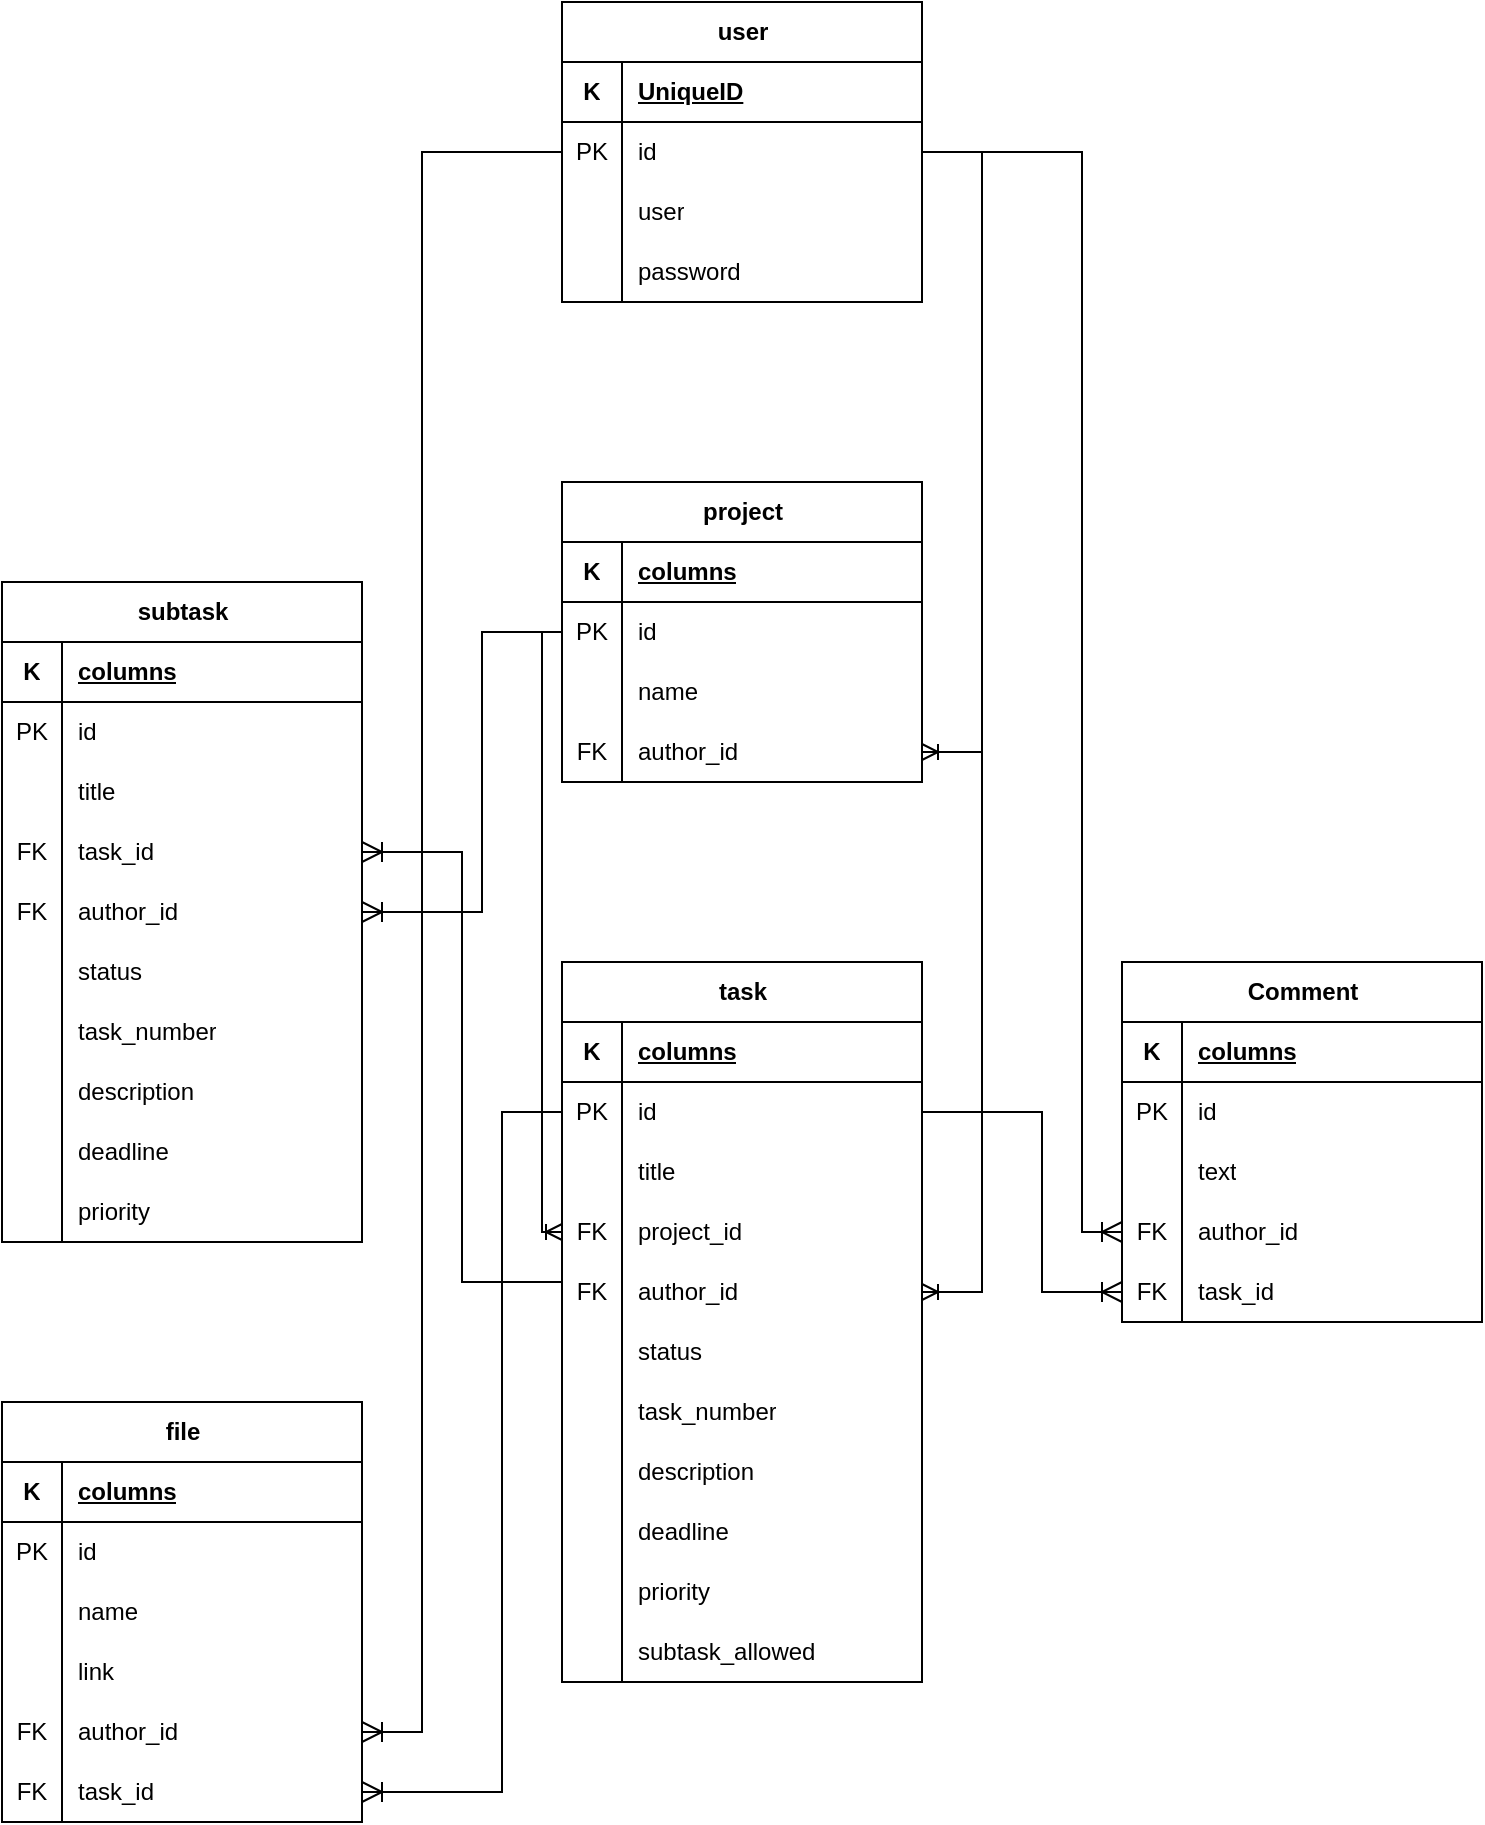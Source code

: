 <mxfile version="20.5.3" type="embed"><diagram name="Page-1" id="dnpWlwhl6vBVCWL5NET6"><mxGraphModel dx="1035" dy="929" grid="1" gridSize="10" guides="1" tooltips="1" connect="1" arrows="1" fold="1" page="1" pageScale="1" pageWidth="850" pageHeight="1100" math="0" shadow="0"><root><mxCell id="0"/><mxCell id="1" parent="0"/><mxCell id="zpKsLkrDR8Z8DwzS14uz-174" value="" style="fontSize=12;html=1;endArrow=ERoneToMany;rounded=0;entryX=0;entryY=0.5;entryDx=0;entryDy=0;edgeStyle=orthogonalEdgeStyle;" parent="1" source="zpKsLkrDR8Z8DwzS14uz-144" target="zpKsLkrDR8Z8DwzS14uz-99" edge="1"><mxGeometry width="100" height="100" relative="1" as="geometry"><mxPoint x="280" y="360" as="sourcePoint"/><mxPoint x="470" y="450" as="targetPoint"/></mxGeometry></mxCell><mxCell id="zpKsLkrDR8Z8DwzS14uz-63" value="user" style="shape=table;startSize=30;container=1;collapsible=1;childLayout=tableLayout;fixedRows=1;rowLines=0;fontStyle=1;align=center;resizeLast=1;html=1;" parent="1" vertex="1"><mxGeometry x="320" y="40" width="180" height="150" as="geometry"/></mxCell><mxCell id="zpKsLkrDR8Z8DwzS14uz-64" value="" style="shape=tableRow;horizontal=0;startSize=0;swimlaneHead=0;swimlaneBody=0;fillColor=none;collapsible=0;dropTarget=0;points=[[0,0.5],[1,0.5]];portConstraint=eastwest;top=0;left=0;right=0;bottom=1;" parent="zpKsLkrDR8Z8DwzS14uz-63" vertex="1"><mxGeometry y="30" width="180" height="30" as="geometry"/></mxCell><mxCell id="zpKsLkrDR8Z8DwzS14uz-65" value="K" style="shape=partialRectangle;connectable=0;fillColor=none;top=0;left=0;bottom=0;right=0;fontStyle=1;overflow=hidden;whiteSpace=wrap;html=1;" parent="zpKsLkrDR8Z8DwzS14uz-64" vertex="1"><mxGeometry width="30" height="30" as="geometry"><mxRectangle width="30" height="30" as="alternateBounds"/></mxGeometry></mxCell><mxCell id="zpKsLkrDR8Z8DwzS14uz-66" value="UniqueID" style="shape=partialRectangle;connectable=0;fillColor=none;top=0;left=0;bottom=0;right=0;align=left;spacingLeft=6;fontStyle=5;overflow=hidden;whiteSpace=wrap;html=1;" parent="zpKsLkrDR8Z8DwzS14uz-64" vertex="1"><mxGeometry x="30" width="150" height="30" as="geometry"><mxRectangle width="150" height="30" as="alternateBounds"/></mxGeometry></mxCell><mxCell id="zpKsLkrDR8Z8DwzS14uz-67" value="" style="shape=tableRow;horizontal=0;startSize=0;swimlaneHead=0;swimlaneBody=0;fillColor=none;collapsible=0;dropTarget=0;points=[[0,0.5],[1,0.5]];portConstraint=eastwest;top=0;left=0;right=0;bottom=0;" parent="zpKsLkrDR8Z8DwzS14uz-63" vertex="1"><mxGeometry y="60" width="180" height="30" as="geometry"/></mxCell><mxCell id="zpKsLkrDR8Z8DwzS14uz-68" value="PK" style="shape=partialRectangle;connectable=0;fillColor=none;top=0;left=0;bottom=0;right=0;editable=1;overflow=hidden;whiteSpace=wrap;html=1;" parent="zpKsLkrDR8Z8DwzS14uz-67" vertex="1"><mxGeometry width="30" height="30" as="geometry"><mxRectangle width="30" height="30" as="alternateBounds"/></mxGeometry></mxCell><mxCell id="zpKsLkrDR8Z8DwzS14uz-69" value="id" style="shape=partialRectangle;connectable=0;fillColor=none;top=0;left=0;bottom=0;right=0;align=left;spacingLeft=6;overflow=hidden;whiteSpace=wrap;html=1;" parent="zpKsLkrDR8Z8DwzS14uz-67" vertex="1"><mxGeometry x="30" width="150" height="30" as="geometry"><mxRectangle width="150" height="30" as="alternateBounds"/></mxGeometry></mxCell><mxCell id="zpKsLkrDR8Z8DwzS14uz-70" value="" style="shape=tableRow;horizontal=0;startSize=0;swimlaneHead=0;swimlaneBody=0;fillColor=none;collapsible=0;dropTarget=0;points=[[0,0.5],[1,0.5]];portConstraint=eastwest;top=0;left=0;right=0;bottom=0;" parent="zpKsLkrDR8Z8DwzS14uz-63" vertex="1"><mxGeometry y="90" width="180" height="30" as="geometry"/></mxCell><mxCell id="zpKsLkrDR8Z8DwzS14uz-71" value="" style="shape=partialRectangle;connectable=0;fillColor=none;top=0;left=0;bottom=0;right=0;editable=1;overflow=hidden;whiteSpace=wrap;html=1;" parent="zpKsLkrDR8Z8DwzS14uz-70" vertex="1"><mxGeometry width="30" height="30" as="geometry"><mxRectangle width="30" height="30" as="alternateBounds"/></mxGeometry></mxCell><mxCell id="zpKsLkrDR8Z8DwzS14uz-72" value="user" style="shape=partialRectangle;connectable=0;fillColor=none;top=0;left=0;bottom=0;right=0;align=left;spacingLeft=6;overflow=hidden;whiteSpace=wrap;html=1;" parent="zpKsLkrDR8Z8DwzS14uz-70" vertex="1"><mxGeometry x="30" width="150" height="30" as="geometry"><mxRectangle width="150" height="30" as="alternateBounds"/></mxGeometry></mxCell><mxCell id="zpKsLkrDR8Z8DwzS14uz-73" value="" style="shape=tableRow;horizontal=0;startSize=0;swimlaneHead=0;swimlaneBody=0;fillColor=none;collapsible=0;dropTarget=0;points=[[0,0.5],[1,0.5]];portConstraint=eastwest;top=0;left=0;right=0;bottom=0;" parent="zpKsLkrDR8Z8DwzS14uz-63" vertex="1"><mxGeometry y="120" width="180" height="30" as="geometry"/></mxCell><mxCell id="zpKsLkrDR8Z8DwzS14uz-74" value="" style="shape=partialRectangle;connectable=0;fillColor=none;top=0;left=0;bottom=0;right=0;editable=1;overflow=hidden;whiteSpace=wrap;html=1;" parent="zpKsLkrDR8Z8DwzS14uz-73" vertex="1"><mxGeometry width="30" height="30" as="geometry"><mxRectangle width="30" height="30" as="alternateBounds"/></mxGeometry></mxCell><mxCell id="zpKsLkrDR8Z8DwzS14uz-75" value="password" style="shape=partialRectangle;connectable=0;fillColor=none;top=0;left=0;bottom=0;right=0;align=left;spacingLeft=6;overflow=hidden;whiteSpace=wrap;html=1;" parent="zpKsLkrDR8Z8DwzS14uz-73" vertex="1"><mxGeometry x="30" width="150" height="30" as="geometry"><mxRectangle width="150" height="30" as="alternateBounds"/></mxGeometry></mxCell><mxCell id="zpKsLkrDR8Z8DwzS14uz-76" value="Comment" style="shape=table;startSize=30;container=1;collapsible=1;childLayout=tableLayout;fixedRows=1;rowLines=0;fontStyle=1;align=center;resizeLast=1;html=1;" parent="1" vertex="1"><mxGeometry x="600" y="520" width="180" height="180" as="geometry"/></mxCell><mxCell id="zpKsLkrDR8Z8DwzS14uz-77" value="" style="shape=tableRow;horizontal=0;startSize=0;swimlaneHead=0;swimlaneBody=0;fillColor=none;collapsible=0;dropTarget=0;points=[[0,0.5],[1,0.5]];portConstraint=eastwest;top=0;left=0;right=0;bottom=1;" parent="zpKsLkrDR8Z8DwzS14uz-76" vertex="1"><mxGeometry y="30" width="180" height="30" as="geometry"/></mxCell><mxCell id="zpKsLkrDR8Z8DwzS14uz-78" value="K" style="shape=partialRectangle;connectable=0;fillColor=none;top=0;left=0;bottom=0;right=0;fontStyle=1;overflow=hidden;whiteSpace=wrap;html=1;" parent="zpKsLkrDR8Z8DwzS14uz-77" vertex="1"><mxGeometry width="30" height="30" as="geometry"><mxRectangle width="30" height="30" as="alternateBounds"/></mxGeometry></mxCell><mxCell id="zpKsLkrDR8Z8DwzS14uz-79" value="columns" style="shape=partialRectangle;connectable=0;fillColor=none;top=0;left=0;bottom=0;right=0;align=left;spacingLeft=6;fontStyle=5;overflow=hidden;whiteSpace=wrap;html=1;" parent="zpKsLkrDR8Z8DwzS14uz-77" vertex="1"><mxGeometry x="30" width="150" height="30" as="geometry"><mxRectangle width="150" height="30" as="alternateBounds"/></mxGeometry></mxCell><mxCell id="zpKsLkrDR8Z8DwzS14uz-80" value="" style="shape=tableRow;horizontal=0;startSize=0;swimlaneHead=0;swimlaneBody=0;fillColor=none;collapsible=0;dropTarget=0;points=[[0,0.5],[1,0.5]];portConstraint=eastwest;top=0;left=0;right=0;bottom=0;" parent="zpKsLkrDR8Z8DwzS14uz-76" vertex="1"><mxGeometry y="60" width="180" height="30" as="geometry"/></mxCell><mxCell id="zpKsLkrDR8Z8DwzS14uz-81" value="PK" style="shape=partialRectangle;connectable=0;fillColor=none;top=0;left=0;bottom=0;right=0;editable=1;overflow=hidden;whiteSpace=wrap;html=1;" parent="zpKsLkrDR8Z8DwzS14uz-80" vertex="1"><mxGeometry width="30" height="30" as="geometry"><mxRectangle width="30" height="30" as="alternateBounds"/></mxGeometry></mxCell><mxCell id="zpKsLkrDR8Z8DwzS14uz-82" value="id" style="shape=partialRectangle;connectable=0;fillColor=none;top=0;left=0;bottom=0;right=0;align=left;spacingLeft=6;overflow=hidden;whiteSpace=wrap;html=1;" parent="zpKsLkrDR8Z8DwzS14uz-80" vertex="1"><mxGeometry x="30" width="150" height="30" as="geometry"><mxRectangle width="150" height="30" as="alternateBounds"/></mxGeometry></mxCell><mxCell id="zpKsLkrDR8Z8DwzS14uz-83" value="" style="shape=tableRow;horizontal=0;startSize=0;swimlaneHead=0;swimlaneBody=0;fillColor=none;collapsible=0;dropTarget=0;points=[[0,0.5],[1,0.5]];portConstraint=eastwest;top=0;left=0;right=0;bottom=0;" parent="zpKsLkrDR8Z8DwzS14uz-76" vertex="1"><mxGeometry y="90" width="180" height="30" as="geometry"/></mxCell><mxCell id="zpKsLkrDR8Z8DwzS14uz-84" value="" style="shape=partialRectangle;connectable=0;fillColor=none;top=0;left=0;bottom=0;right=0;editable=1;overflow=hidden;whiteSpace=wrap;html=1;" parent="zpKsLkrDR8Z8DwzS14uz-83" vertex="1"><mxGeometry width="30" height="30" as="geometry"><mxRectangle width="30" height="30" as="alternateBounds"/></mxGeometry></mxCell><mxCell id="zpKsLkrDR8Z8DwzS14uz-85" value="text" style="shape=partialRectangle;connectable=0;fillColor=none;top=0;left=0;bottom=0;right=0;align=left;spacingLeft=6;overflow=hidden;whiteSpace=wrap;html=1;" parent="zpKsLkrDR8Z8DwzS14uz-83" vertex="1"><mxGeometry x="30" width="150" height="30" as="geometry"><mxRectangle width="150" height="30" as="alternateBounds"/></mxGeometry></mxCell><mxCell id="zpKsLkrDR8Z8DwzS14uz-86" value="" style="shape=tableRow;horizontal=0;startSize=0;swimlaneHead=0;swimlaneBody=0;fillColor=none;collapsible=0;dropTarget=0;points=[[0,0.5],[1,0.5]];portConstraint=eastwest;top=0;left=0;right=0;bottom=0;" parent="zpKsLkrDR8Z8DwzS14uz-76" vertex="1"><mxGeometry y="120" width="180" height="30" as="geometry"/></mxCell><mxCell id="zpKsLkrDR8Z8DwzS14uz-87" value="FK" style="shape=partialRectangle;connectable=0;fillColor=none;top=0;left=0;bottom=0;right=0;editable=1;overflow=hidden;whiteSpace=wrap;html=1;" parent="zpKsLkrDR8Z8DwzS14uz-86" vertex="1"><mxGeometry width="30" height="30" as="geometry"><mxRectangle width="30" height="30" as="alternateBounds"/></mxGeometry></mxCell><mxCell id="zpKsLkrDR8Z8DwzS14uz-88" value="author_id" style="shape=partialRectangle;connectable=0;fillColor=none;top=0;left=0;bottom=0;right=0;align=left;spacingLeft=6;overflow=hidden;whiteSpace=wrap;html=1;" parent="zpKsLkrDR8Z8DwzS14uz-86" vertex="1"><mxGeometry x="30" width="150" height="30" as="geometry"><mxRectangle width="150" height="30" as="alternateBounds"/></mxGeometry></mxCell><mxCell id="zpKsLkrDR8Z8DwzS14uz-254" value="" style="shape=tableRow;horizontal=0;startSize=0;swimlaneHead=0;swimlaneBody=0;fillColor=none;collapsible=0;dropTarget=0;points=[[0,0.5],[1,0.5]];portConstraint=eastwest;top=0;left=0;right=0;bottom=0;" parent="zpKsLkrDR8Z8DwzS14uz-76" vertex="1"><mxGeometry y="150" width="180" height="30" as="geometry"/></mxCell><mxCell id="zpKsLkrDR8Z8DwzS14uz-255" value="FK" style="shape=partialRectangle;connectable=0;fillColor=none;top=0;left=0;bottom=0;right=0;editable=1;overflow=hidden;whiteSpace=wrap;html=1;" parent="zpKsLkrDR8Z8DwzS14uz-254" vertex="1"><mxGeometry width="30" height="30" as="geometry"><mxRectangle width="30" height="30" as="alternateBounds"/></mxGeometry></mxCell><mxCell id="zpKsLkrDR8Z8DwzS14uz-256" value="task_id" style="shape=partialRectangle;connectable=0;fillColor=none;top=0;left=0;bottom=0;right=0;align=left;spacingLeft=6;overflow=hidden;whiteSpace=wrap;html=1;" parent="zpKsLkrDR8Z8DwzS14uz-254" vertex="1"><mxGeometry x="30" width="150" height="30" as="geometry"><mxRectangle width="150" height="30" as="alternateBounds"/></mxGeometry></mxCell><mxCell id="zpKsLkrDR8Z8DwzS14uz-89" value="task" style="shape=table;startSize=30;container=1;collapsible=1;childLayout=tableLayout;fixedRows=1;rowLines=0;fontStyle=1;align=center;resizeLast=1;html=1;" parent="1" vertex="1"><mxGeometry x="320" y="520" width="180" height="360" as="geometry"/></mxCell><mxCell id="zpKsLkrDR8Z8DwzS14uz-90" value="" style="shape=tableRow;horizontal=0;startSize=0;swimlaneHead=0;swimlaneBody=0;fillColor=none;collapsible=0;dropTarget=0;points=[[0,0.5],[1,0.5]];portConstraint=eastwest;top=0;left=0;right=0;bottom=1;" parent="zpKsLkrDR8Z8DwzS14uz-89" vertex="1"><mxGeometry y="30" width="180" height="30" as="geometry"/></mxCell><mxCell id="zpKsLkrDR8Z8DwzS14uz-91" value="K" style="shape=partialRectangle;connectable=0;fillColor=none;top=0;left=0;bottom=0;right=0;fontStyle=1;overflow=hidden;whiteSpace=wrap;html=1;" parent="zpKsLkrDR8Z8DwzS14uz-90" vertex="1"><mxGeometry width="30" height="30" as="geometry"><mxRectangle width="30" height="30" as="alternateBounds"/></mxGeometry></mxCell><mxCell id="zpKsLkrDR8Z8DwzS14uz-92" value="columns" style="shape=partialRectangle;connectable=0;fillColor=none;top=0;left=0;bottom=0;right=0;align=left;spacingLeft=6;fontStyle=5;overflow=hidden;whiteSpace=wrap;html=1;" parent="zpKsLkrDR8Z8DwzS14uz-90" vertex="1"><mxGeometry x="30" width="150" height="30" as="geometry"><mxRectangle width="150" height="30" as="alternateBounds"/></mxGeometry></mxCell><mxCell id="zpKsLkrDR8Z8DwzS14uz-93" value="" style="shape=tableRow;horizontal=0;startSize=0;swimlaneHead=0;swimlaneBody=0;fillColor=none;collapsible=0;dropTarget=0;points=[[0,0.5],[1,0.5]];portConstraint=eastwest;top=0;left=0;right=0;bottom=0;" parent="zpKsLkrDR8Z8DwzS14uz-89" vertex="1"><mxGeometry y="60" width="180" height="30" as="geometry"/></mxCell><mxCell id="zpKsLkrDR8Z8DwzS14uz-94" value="PK" style="shape=partialRectangle;connectable=0;fillColor=none;top=0;left=0;bottom=0;right=0;editable=1;overflow=hidden;whiteSpace=wrap;html=1;" parent="zpKsLkrDR8Z8DwzS14uz-93" vertex="1"><mxGeometry width="30" height="30" as="geometry"><mxRectangle width="30" height="30" as="alternateBounds"/></mxGeometry></mxCell><mxCell id="zpKsLkrDR8Z8DwzS14uz-95" value="id" style="shape=partialRectangle;connectable=0;fillColor=none;top=0;left=0;bottom=0;right=0;align=left;spacingLeft=6;overflow=hidden;whiteSpace=wrap;html=1;" parent="zpKsLkrDR8Z8DwzS14uz-93" vertex="1"><mxGeometry x="30" width="150" height="30" as="geometry"><mxRectangle width="150" height="30" as="alternateBounds"/></mxGeometry></mxCell><mxCell id="zpKsLkrDR8Z8DwzS14uz-96" value="" style="shape=tableRow;horizontal=0;startSize=0;swimlaneHead=0;swimlaneBody=0;fillColor=none;collapsible=0;dropTarget=0;points=[[0,0.5],[1,0.5]];portConstraint=eastwest;top=0;left=0;right=0;bottom=0;" parent="zpKsLkrDR8Z8DwzS14uz-89" vertex="1"><mxGeometry y="90" width="180" height="30" as="geometry"/></mxCell><mxCell id="zpKsLkrDR8Z8DwzS14uz-97" value="" style="shape=partialRectangle;connectable=0;fillColor=none;top=0;left=0;bottom=0;right=0;editable=1;overflow=hidden;whiteSpace=wrap;html=1;" parent="zpKsLkrDR8Z8DwzS14uz-96" vertex="1"><mxGeometry width="30" height="30" as="geometry"><mxRectangle width="30" height="30" as="alternateBounds"/></mxGeometry></mxCell><mxCell id="zpKsLkrDR8Z8DwzS14uz-98" value="title" style="shape=partialRectangle;connectable=0;fillColor=none;top=0;left=0;bottom=0;right=0;align=left;spacingLeft=6;overflow=hidden;whiteSpace=wrap;html=1;" parent="zpKsLkrDR8Z8DwzS14uz-96" vertex="1"><mxGeometry x="30" width="150" height="30" as="geometry"><mxRectangle width="150" height="30" as="alternateBounds"/></mxGeometry></mxCell><mxCell id="zpKsLkrDR8Z8DwzS14uz-99" value="" style="shape=tableRow;horizontal=0;startSize=0;swimlaneHead=0;swimlaneBody=0;fillColor=none;collapsible=0;dropTarget=0;points=[[0,0.5],[1,0.5]];portConstraint=eastwest;top=0;left=0;right=0;bottom=0;" parent="zpKsLkrDR8Z8DwzS14uz-89" vertex="1"><mxGeometry y="120" width="180" height="30" as="geometry"/></mxCell><mxCell id="zpKsLkrDR8Z8DwzS14uz-100" value="FK" style="shape=partialRectangle;connectable=0;fillColor=none;top=0;left=0;bottom=0;right=0;editable=1;overflow=hidden;whiteSpace=wrap;html=1;" parent="zpKsLkrDR8Z8DwzS14uz-99" vertex="1"><mxGeometry width="30" height="30" as="geometry"><mxRectangle width="30" height="30" as="alternateBounds"/></mxGeometry></mxCell><mxCell id="zpKsLkrDR8Z8DwzS14uz-101" value="project_id" style="shape=partialRectangle;connectable=0;fillColor=none;top=0;left=0;bottom=0;right=0;align=left;spacingLeft=6;overflow=hidden;whiteSpace=wrap;html=1;" parent="zpKsLkrDR8Z8DwzS14uz-99" vertex="1"><mxGeometry x="30" width="150" height="30" as="geometry"><mxRectangle width="150" height="30" as="alternateBounds"/></mxGeometry></mxCell><mxCell id="zpKsLkrDR8Z8DwzS14uz-155" value="" style="shape=tableRow;horizontal=0;startSize=0;swimlaneHead=0;swimlaneBody=0;fillColor=none;collapsible=0;dropTarget=0;points=[[0,0.5],[1,0.5]];portConstraint=eastwest;top=0;left=0;right=0;bottom=0;" parent="zpKsLkrDR8Z8DwzS14uz-89" vertex="1"><mxGeometry y="150" width="180" height="30" as="geometry"/></mxCell><mxCell id="zpKsLkrDR8Z8DwzS14uz-156" value="FK" style="shape=partialRectangle;connectable=0;fillColor=none;top=0;left=0;bottom=0;right=0;editable=1;overflow=hidden;whiteSpace=wrap;html=1;" parent="zpKsLkrDR8Z8DwzS14uz-155" vertex="1"><mxGeometry width="30" height="30" as="geometry"><mxRectangle width="30" height="30" as="alternateBounds"/></mxGeometry></mxCell><mxCell id="zpKsLkrDR8Z8DwzS14uz-157" value="author_id" style="shape=partialRectangle;connectable=0;fillColor=none;top=0;left=0;bottom=0;right=0;align=left;spacingLeft=6;overflow=hidden;whiteSpace=wrap;html=1;" parent="zpKsLkrDR8Z8DwzS14uz-155" vertex="1"><mxGeometry x="30" width="150" height="30" as="geometry"><mxRectangle width="150" height="30" as="alternateBounds"/></mxGeometry></mxCell><mxCell id="zpKsLkrDR8Z8DwzS14uz-197" value="" style="shape=tableRow;horizontal=0;startSize=0;swimlaneHead=0;swimlaneBody=0;fillColor=none;collapsible=0;dropTarget=0;points=[[0,0.5],[1,0.5]];portConstraint=eastwest;top=0;left=0;right=0;bottom=0;" parent="zpKsLkrDR8Z8DwzS14uz-89" vertex="1"><mxGeometry y="180" width="180" height="30" as="geometry"/></mxCell><mxCell id="zpKsLkrDR8Z8DwzS14uz-198" value="" style="shape=partialRectangle;connectable=0;fillColor=none;top=0;left=0;bottom=0;right=0;editable=1;overflow=hidden;whiteSpace=wrap;html=1;" parent="zpKsLkrDR8Z8DwzS14uz-197" vertex="1"><mxGeometry width="30" height="30" as="geometry"><mxRectangle width="30" height="30" as="alternateBounds"/></mxGeometry></mxCell><mxCell id="zpKsLkrDR8Z8DwzS14uz-199" value="status" style="shape=partialRectangle;connectable=0;fillColor=none;top=0;left=0;bottom=0;right=0;align=left;spacingLeft=6;overflow=hidden;whiteSpace=wrap;html=1;" parent="zpKsLkrDR8Z8DwzS14uz-197" vertex="1"><mxGeometry x="30" width="150" height="30" as="geometry"><mxRectangle width="150" height="30" as="alternateBounds"/></mxGeometry></mxCell><mxCell id="zpKsLkrDR8Z8DwzS14uz-200" value="" style="shape=tableRow;horizontal=0;startSize=0;swimlaneHead=0;swimlaneBody=0;fillColor=none;collapsible=0;dropTarget=0;points=[[0,0.5],[1,0.5]];portConstraint=eastwest;top=0;left=0;right=0;bottom=0;" parent="zpKsLkrDR8Z8DwzS14uz-89" vertex="1"><mxGeometry y="210" width="180" height="30" as="geometry"/></mxCell><mxCell id="zpKsLkrDR8Z8DwzS14uz-201" value="" style="shape=partialRectangle;connectable=0;fillColor=none;top=0;left=0;bottom=0;right=0;editable=1;overflow=hidden;whiteSpace=wrap;html=1;" parent="zpKsLkrDR8Z8DwzS14uz-200" vertex="1"><mxGeometry width="30" height="30" as="geometry"><mxRectangle width="30" height="30" as="alternateBounds"/></mxGeometry></mxCell><mxCell id="zpKsLkrDR8Z8DwzS14uz-202" value="task_number" style="shape=partialRectangle;connectable=0;fillColor=none;top=0;left=0;bottom=0;right=0;align=left;spacingLeft=6;overflow=hidden;whiteSpace=wrap;html=1;" parent="zpKsLkrDR8Z8DwzS14uz-200" vertex="1"><mxGeometry x="30" width="150" height="30" as="geometry"><mxRectangle width="150" height="30" as="alternateBounds"/></mxGeometry></mxCell><mxCell id="zpKsLkrDR8Z8DwzS14uz-203" value="" style="shape=tableRow;horizontal=0;startSize=0;swimlaneHead=0;swimlaneBody=0;fillColor=none;collapsible=0;dropTarget=0;points=[[0,0.5],[1,0.5]];portConstraint=eastwest;top=0;left=0;right=0;bottom=0;" parent="zpKsLkrDR8Z8DwzS14uz-89" vertex="1"><mxGeometry y="240" width="180" height="30" as="geometry"/></mxCell><mxCell id="zpKsLkrDR8Z8DwzS14uz-204" value="" style="shape=partialRectangle;connectable=0;fillColor=none;top=0;left=0;bottom=0;right=0;editable=1;overflow=hidden;whiteSpace=wrap;html=1;" parent="zpKsLkrDR8Z8DwzS14uz-203" vertex="1"><mxGeometry width="30" height="30" as="geometry"><mxRectangle width="30" height="30" as="alternateBounds"/></mxGeometry></mxCell><mxCell id="zpKsLkrDR8Z8DwzS14uz-205" value="description" style="shape=partialRectangle;connectable=0;fillColor=none;top=0;left=0;bottom=0;right=0;align=left;spacingLeft=6;overflow=hidden;whiteSpace=wrap;html=1;" parent="zpKsLkrDR8Z8DwzS14uz-203" vertex="1"><mxGeometry x="30" width="150" height="30" as="geometry"><mxRectangle width="150" height="30" as="alternateBounds"/></mxGeometry></mxCell><mxCell id="zpKsLkrDR8Z8DwzS14uz-206" value="" style="shape=tableRow;horizontal=0;startSize=0;swimlaneHead=0;swimlaneBody=0;fillColor=none;collapsible=0;dropTarget=0;points=[[0,0.5],[1,0.5]];portConstraint=eastwest;top=0;left=0;right=0;bottom=0;" parent="zpKsLkrDR8Z8DwzS14uz-89" vertex="1"><mxGeometry y="270" width="180" height="30" as="geometry"/></mxCell><mxCell id="zpKsLkrDR8Z8DwzS14uz-207" value="" style="shape=partialRectangle;connectable=0;fillColor=none;top=0;left=0;bottom=0;right=0;editable=1;overflow=hidden;whiteSpace=wrap;html=1;" parent="zpKsLkrDR8Z8DwzS14uz-206" vertex="1"><mxGeometry width="30" height="30" as="geometry"><mxRectangle width="30" height="30" as="alternateBounds"/></mxGeometry></mxCell><mxCell id="zpKsLkrDR8Z8DwzS14uz-208" value="deadline" style="shape=partialRectangle;connectable=0;fillColor=none;top=0;left=0;bottom=0;right=0;align=left;spacingLeft=6;overflow=hidden;whiteSpace=wrap;html=1;" parent="zpKsLkrDR8Z8DwzS14uz-206" vertex="1"><mxGeometry x="30" width="150" height="30" as="geometry"><mxRectangle width="150" height="30" as="alternateBounds"/></mxGeometry></mxCell><mxCell id="zpKsLkrDR8Z8DwzS14uz-209" value="" style="shape=tableRow;horizontal=0;startSize=0;swimlaneHead=0;swimlaneBody=0;fillColor=none;collapsible=0;dropTarget=0;points=[[0,0.5],[1,0.5]];portConstraint=eastwest;top=0;left=0;right=0;bottom=0;" parent="zpKsLkrDR8Z8DwzS14uz-89" vertex="1"><mxGeometry y="300" width="180" height="30" as="geometry"/></mxCell><mxCell id="zpKsLkrDR8Z8DwzS14uz-210" value="" style="shape=partialRectangle;connectable=0;fillColor=none;top=0;left=0;bottom=0;right=0;editable=1;overflow=hidden;whiteSpace=wrap;html=1;" parent="zpKsLkrDR8Z8DwzS14uz-209" vertex="1"><mxGeometry width="30" height="30" as="geometry"><mxRectangle width="30" height="30" as="alternateBounds"/></mxGeometry></mxCell><mxCell id="zpKsLkrDR8Z8DwzS14uz-211" value="priority" style="shape=partialRectangle;connectable=0;fillColor=none;top=0;left=0;bottom=0;right=0;align=left;spacingLeft=6;overflow=hidden;whiteSpace=wrap;html=1;" parent="zpKsLkrDR8Z8DwzS14uz-209" vertex="1"><mxGeometry x="30" width="150" height="30" as="geometry"><mxRectangle width="150" height="30" as="alternateBounds"/></mxGeometry></mxCell><mxCell id="zpKsLkrDR8Z8DwzS14uz-212" value="" style="shape=tableRow;horizontal=0;startSize=0;swimlaneHead=0;swimlaneBody=0;fillColor=none;collapsible=0;dropTarget=0;points=[[0,0.5],[1,0.5]];portConstraint=eastwest;top=0;left=0;right=0;bottom=0;" parent="zpKsLkrDR8Z8DwzS14uz-89" vertex="1"><mxGeometry y="330" width="180" height="30" as="geometry"/></mxCell><mxCell id="zpKsLkrDR8Z8DwzS14uz-213" value="" style="shape=partialRectangle;connectable=0;fillColor=none;top=0;left=0;bottom=0;right=0;editable=1;overflow=hidden;whiteSpace=wrap;html=1;" parent="zpKsLkrDR8Z8DwzS14uz-212" vertex="1"><mxGeometry width="30" height="30" as="geometry"><mxRectangle width="30" height="30" as="alternateBounds"/></mxGeometry></mxCell><mxCell id="zpKsLkrDR8Z8DwzS14uz-214" value="subtask_allowed" style="shape=partialRectangle;connectable=0;fillColor=none;top=0;left=0;bottom=0;right=0;align=left;spacingLeft=6;overflow=hidden;whiteSpace=wrap;html=1;" parent="zpKsLkrDR8Z8DwzS14uz-212" vertex="1"><mxGeometry x="30" width="150" height="30" as="geometry"><mxRectangle width="150" height="30" as="alternateBounds"/></mxGeometry></mxCell><mxCell id="zpKsLkrDR8Z8DwzS14uz-140" value="project" style="shape=table;startSize=30;container=1;collapsible=1;childLayout=tableLayout;fixedRows=1;rowLines=0;fontStyle=1;align=center;resizeLast=1;html=1;" parent="1" vertex="1"><mxGeometry x="320" y="280" width="180" height="150" as="geometry"/></mxCell><mxCell id="zpKsLkrDR8Z8DwzS14uz-141" value="" style="shape=tableRow;horizontal=0;startSize=0;swimlaneHead=0;swimlaneBody=0;fillColor=none;collapsible=0;dropTarget=0;points=[[0,0.5],[1,0.5]];portConstraint=eastwest;top=0;left=0;right=0;bottom=1;" parent="zpKsLkrDR8Z8DwzS14uz-140" vertex="1"><mxGeometry y="30" width="180" height="30" as="geometry"/></mxCell><mxCell id="zpKsLkrDR8Z8DwzS14uz-142" value="K" style="shape=partialRectangle;connectable=0;fillColor=none;top=0;left=0;bottom=0;right=0;fontStyle=1;overflow=hidden;whiteSpace=wrap;html=1;" parent="zpKsLkrDR8Z8DwzS14uz-141" vertex="1"><mxGeometry width="30" height="30" as="geometry"><mxRectangle width="30" height="30" as="alternateBounds"/></mxGeometry></mxCell><mxCell id="zpKsLkrDR8Z8DwzS14uz-143" value="columns" style="shape=partialRectangle;connectable=0;fillColor=none;top=0;left=0;bottom=0;right=0;align=left;spacingLeft=6;fontStyle=5;overflow=hidden;whiteSpace=wrap;html=1;" parent="zpKsLkrDR8Z8DwzS14uz-141" vertex="1"><mxGeometry x="30" width="150" height="30" as="geometry"><mxRectangle width="150" height="30" as="alternateBounds"/></mxGeometry></mxCell><mxCell id="zpKsLkrDR8Z8DwzS14uz-144" value="" style="shape=tableRow;horizontal=0;startSize=0;swimlaneHead=0;swimlaneBody=0;fillColor=none;collapsible=0;dropTarget=0;points=[[0,0.5],[1,0.5]];portConstraint=eastwest;top=0;left=0;right=0;bottom=0;" parent="zpKsLkrDR8Z8DwzS14uz-140" vertex="1"><mxGeometry y="60" width="180" height="30" as="geometry"/></mxCell><mxCell id="zpKsLkrDR8Z8DwzS14uz-145" value="PK" style="shape=partialRectangle;connectable=0;fillColor=none;top=0;left=0;bottom=0;right=0;editable=1;overflow=hidden;whiteSpace=wrap;html=1;" parent="zpKsLkrDR8Z8DwzS14uz-144" vertex="1"><mxGeometry width="30" height="30" as="geometry"><mxRectangle width="30" height="30" as="alternateBounds"/></mxGeometry></mxCell><mxCell id="zpKsLkrDR8Z8DwzS14uz-146" value="id" style="shape=partialRectangle;connectable=0;fillColor=none;top=0;left=0;bottom=0;right=0;align=left;spacingLeft=6;overflow=hidden;whiteSpace=wrap;html=1;" parent="zpKsLkrDR8Z8DwzS14uz-144" vertex="1"><mxGeometry x="30" width="150" height="30" as="geometry"><mxRectangle width="150" height="30" as="alternateBounds"/></mxGeometry></mxCell><mxCell id="zpKsLkrDR8Z8DwzS14uz-147" value="" style="shape=tableRow;horizontal=0;startSize=0;swimlaneHead=0;swimlaneBody=0;fillColor=none;collapsible=0;dropTarget=0;points=[[0,0.5],[1,0.5]];portConstraint=eastwest;top=0;left=0;right=0;bottom=0;" parent="zpKsLkrDR8Z8DwzS14uz-140" vertex="1"><mxGeometry y="90" width="180" height="30" as="geometry"/></mxCell><mxCell id="zpKsLkrDR8Z8DwzS14uz-148" value="" style="shape=partialRectangle;connectable=0;fillColor=none;top=0;left=0;bottom=0;right=0;editable=1;overflow=hidden;whiteSpace=wrap;html=1;" parent="zpKsLkrDR8Z8DwzS14uz-147" vertex="1"><mxGeometry width="30" height="30" as="geometry"><mxRectangle width="30" height="30" as="alternateBounds"/></mxGeometry></mxCell><mxCell id="zpKsLkrDR8Z8DwzS14uz-149" value="name" style="shape=partialRectangle;connectable=0;fillColor=none;top=0;left=0;bottom=0;right=0;align=left;spacingLeft=6;overflow=hidden;whiteSpace=wrap;html=1;" parent="zpKsLkrDR8Z8DwzS14uz-147" vertex="1"><mxGeometry x="30" width="150" height="30" as="geometry"><mxRectangle width="150" height="30" as="alternateBounds"/></mxGeometry></mxCell><mxCell id="zpKsLkrDR8Z8DwzS14uz-150" value="" style="shape=tableRow;horizontal=0;startSize=0;swimlaneHead=0;swimlaneBody=0;fillColor=none;collapsible=0;dropTarget=0;points=[[0,0.5],[1,0.5]];portConstraint=eastwest;top=0;left=0;right=0;bottom=0;" parent="zpKsLkrDR8Z8DwzS14uz-140" vertex="1"><mxGeometry y="120" width="180" height="30" as="geometry"/></mxCell><mxCell id="zpKsLkrDR8Z8DwzS14uz-151" value="FK" style="shape=partialRectangle;connectable=0;fillColor=none;top=0;left=0;bottom=0;right=0;editable=1;overflow=hidden;whiteSpace=wrap;html=1;" parent="zpKsLkrDR8Z8DwzS14uz-150" vertex="1"><mxGeometry width="30" height="30" as="geometry"><mxRectangle width="30" height="30" as="alternateBounds"/></mxGeometry></mxCell><mxCell id="zpKsLkrDR8Z8DwzS14uz-152" value="author_id" style="shape=partialRectangle;connectable=0;fillColor=none;top=0;left=0;bottom=0;right=0;align=left;spacingLeft=6;overflow=hidden;whiteSpace=wrap;html=1;" parent="zpKsLkrDR8Z8DwzS14uz-150" vertex="1"><mxGeometry x="30" width="150" height="30" as="geometry"><mxRectangle width="150" height="30" as="alternateBounds"/></mxGeometry></mxCell><mxCell id="zpKsLkrDR8Z8DwzS14uz-154" value="" style="edgeStyle=entityRelationEdgeStyle;fontSize=12;html=1;endArrow=ERoneToMany;rounded=0;" parent="1" source="zpKsLkrDR8Z8DwzS14uz-67" target="zpKsLkrDR8Z8DwzS14uz-150" edge="1"><mxGeometry width="100" height="100" relative="1" as="geometry"><mxPoint x="210" y="120" as="sourcePoint"/><mxPoint x="210" y="415" as="targetPoint"/></mxGeometry></mxCell><mxCell id="zpKsLkrDR8Z8DwzS14uz-175" value="" style="edgeStyle=entityRelationEdgeStyle;fontSize=12;html=1;endArrow=ERoneToMany;rounded=0;exitX=1;exitY=0.5;exitDx=0;exitDy=0;" parent="1" source="zpKsLkrDR8Z8DwzS14uz-67" target="zpKsLkrDR8Z8DwzS14uz-155" edge="1"><mxGeometry width="100" height="100" relative="1" as="geometry"><mxPoint x="370" y="460" as="sourcePoint"/><mxPoint x="470" y="360" as="targetPoint"/></mxGeometry></mxCell><mxCell id="zpKsLkrDR8Z8DwzS14uz-218" value="file" style="shape=table;startSize=30;container=1;collapsible=1;childLayout=tableLayout;fixedRows=1;rowLines=0;fontStyle=1;align=center;resizeLast=1;html=1;" parent="1" vertex="1"><mxGeometry x="40" y="740" width="180" height="210" as="geometry"/></mxCell><mxCell id="zpKsLkrDR8Z8DwzS14uz-219" value="" style="shape=tableRow;horizontal=0;startSize=0;swimlaneHead=0;swimlaneBody=0;fillColor=none;collapsible=0;dropTarget=0;points=[[0,0.5],[1,0.5]];portConstraint=eastwest;top=0;left=0;right=0;bottom=1;" parent="zpKsLkrDR8Z8DwzS14uz-218" vertex="1"><mxGeometry y="30" width="180" height="30" as="geometry"/></mxCell><mxCell id="zpKsLkrDR8Z8DwzS14uz-220" value="K" style="shape=partialRectangle;connectable=0;fillColor=none;top=0;left=0;bottom=0;right=0;fontStyle=1;overflow=hidden;whiteSpace=wrap;html=1;" parent="zpKsLkrDR8Z8DwzS14uz-219" vertex="1"><mxGeometry width="30" height="30" as="geometry"><mxRectangle width="30" height="30" as="alternateBounds"/></mxGeometry></mxCell><mxCell id="zpKsLkrDR8Z8DwzS14uz-221" value="columns" style="shape=partialRectangle;connectable=0;fillColor=none;top=0;left=0;bottom=0;right=0;align=left;spacingLeft=6;fontStyle=5;overflow=hidden;whiteSpace=wrap;html=1;" parent="zpKsLkrDR8Z8DwzS14uz-219" vertex="1"><mxGeometry x="30" width="150" height="30" as="geometry"><mxRectangle width="150" height="30" as="alternateBounds"/></mxGeometry></mxCell><mxCell id="zpKsLkrDR8Z8DwzS14uz-222" value="" style="shape=tableRow;horizontal=0;startSize=0;swimlaneHead=0;swimlaneBody=0;fillColor=none;collapsible=0;dropTarget=0;points=[[0,0.5],[1,0.5]];portConstraint=eastwest;top=0;left=0;right=0;bottom=0;" parent="zpKsLkrDR8Z8DwzS14uz-218" vertex="1"><mxGeometry y="60" width="180" height="30" as="geometry"/></mxCell><mxCell id="zpKsLkrDR8Z8DwzS14uz-223" value="PK" style="shape=partialRectangle;connectable=0;fillColor=none;top=0;left=0;bottom=0;right=0;editable=1;overflow=hidden;whiteSpace=wrap;html=1;" parent="zpKsLkrDR8Z8DwzS14uz-222" vertex="1"><mxGeometry width="30" height="30" as="geometry"><mxRectangle width="30" height="30" as="alternateBounds"/></mxGeometry></mxCell><mxCell id="zpKsLkrDR8Z8DwzS14uz-224" value="id" style="shape=partialRectangle;connectable=0;fillColor=none;top=0;left=0;bottom=0;right=0;align=left;spacingLeft=6;overflow=hidden;whiteSpace=wrap;html=1;" parent="zpKsLkrDR8Z8DwzS14uz-222" vertex="1"><mxGeometry x="30" width="150" height="30" as="geometry"><mxRectangle width="150" height="30" as="alternateBounds"/></mxGeometry></mxCell><mxCell id="zpKsLkrDR8Z8DwzS14uz-225" value="" style="shape=tableRow;horizontal=0;startSize=0;swimlaneHead=0;swimlaneBody=0;fillColor=none;collapsible=0;dropTarget=0;points=[[0,0.5],[1,0.5]];portConstraint=eastwest;top=0;left=0;right=0;bottom=0;" parent="zpKsLkrDR8Z8DwzS14uz-218" vertex="1"><mxGeometry y="90" width="180" height="30" as="geometry"/></mxCell><mxCell id="zpKsLkrDR8Z8DwzS14uz-226" value="" style="shape=partialRectangle;connectable=0;fillColor=none;top=0;left=0;bottom=0;right=0;editable=1;overflow=hidden;whiteSpace=wrap;html=1;" parent="zpKsLkrDR8Z8DwzS14uz-225" vertex="1"><mxGeometry width="30" height="30" as="geometry"><mxRectangle width="30" height="30" as="alternateBounds"/></mxGeometry></mxCell><mxCell id="zpKsLkrDR8Z8DwzS14uz-227" value="name" style="shape=partialRectangle;connectable=0;fillColor=none;top=0;left=0;bottom=0;right=0;align=left;spacingLeft=6;overflow=hidden;whiteSpace=wrap;html=1;" parent="zpKsLkrDR8Z8DwzS14uz-225" vertex="1"><mxGeometry x="30" width="150" height="30" as="geometry"><mxRectangle width="150" height="30" as="alternateBounds"/></mxGeometry></mxCell><mxCell id="zpKsLkrDR8Z8DwzS14uz-228" value="" style="shape=tableRow;horizontal=0;startSize=0;swimlaneHead=0;swimlaneBody=0;fillColor=none;collapsible=0;dropTarget=0;points=[[0,0.5],[1,0.5]];portConstraint=eastwest;top=0;left=0;right=0;bottom=0;" parent="zpKsLkrDR8Z8DwzS14uz-218" vertex="1"><mxGeometry y="120" width="180" height="30" as="geometry"/></mxCell><mxCell id="zpKsLkrDR8Z8DwzS14uz-229" value="" style="shape=partialRectangle;connectable=0;fillColor=none;top=0;left=0;bottom=0;right=0;editable=1;overflow=hidden;whiteSpace=wrap;html=1;" parent="zpKsLkrDR8Z8DwzS14uz-228" vertex="1"><mxGeometry width="30" height="30" as="geometry"><mxRectangle width="30" height="30" as="alternateBounds"/></mxGeometry></mxCell><mxCell id="zpKsLkrDR8Z8DwzS14uz-230" value="link" style="shape=partialRectangle;connectable=0;fillColor=none;top=0;left=0;bottom=0;right=0;align=left;spacingLeft=6;overflow=hidden;whiteSpace=wrap;html=1;" parent="zpKsLkrDR8Z8DwzS14uz-228" vertex="1"><mxGeometry x="30" width="150" height="30" as="geometry"><mxRectangle width="150" height="30" as="alternateBounds"/></mxGeometry></mxCell><mxCell id="zpKsLkrDR8Z8DwzS14uz-231" value="" style="shape=tableRow;horizontal=0;startSize=0;swimlaneHead=0;swimlaneBody=0;fillColor=none;collapsible=0;dropTarget=0;points=[[0,0.5],[1,0.5]];portConstraint=eastwest;top=0;left=0;right=0;bottom=0;" parent="zpKsLkrDR8Z8DwzS14uz-218" vertex="1"><mxGeometry y="150" width="180" height="30" as="geometry"/></mxCell><mxCell id="zpKsLkrDR8Z8DwzS14uz-232" value="FK" style="shape=partialRectangle;connectable=0;fillColor=none;top=0;left=0;bottom=0;right=0;editable=1;overflow=hidden;whiteSpace=wrap;html=1;" parent="zpKsLkrDR8Z8DwzS14uz-231" vertex="1"><mxGeometry width="30" height="30" as="geometry"><mxRectangle width="30" height="30" as="alternateBounds"/></mxGeometry></mxCell><mxCell id="zpKsLkrDR8Z8DwzS14uz-233" value="author_id" style="shape=partialRectangle;connectable=0;fillColor=none;top=0;left=0;bottom=0;right=0;align=left;spacingLeft=6;overflow=hidden;whiteSpace=wrap;html=1;" parent="zpKsLkrDR8Z8DwzS14uz-231" vertex="1"><mxGeometry x="30" width="150" height="30" as="geometry"><mxRectangle width="150" height="30" as="alternateBounds"/></mxGeometry></mxCell><mxCell id="zpKsLkrDR8Z8DwzS14uz-234" value="" style="shape=tableRow;horizontal=0;startSize=0;swimlaneHead=0;swimlaneBody=0;fillColor=none;collapsible=0;dropTarget=0;points=[[0,0.5],[1,0.5]];portConstraint=eastwest;top=0;left=0;right=0;bottom=0;" parent="zpKsLkrDR8Z8DwzS14uz-218" vertex="1"><mxGeometry y="180" width="180" height="30" as="geometry"/></mxCell><mxCell id="zpKsLkrDR8Z8DwzS14uz-235" value="FK" style="shape=partialRectangle;connectable=0;fillColor=none;top=0;left=0;bottom=0;right=0;editable=1;overflow=hidden;whiteSpace=wrap;html=1;" parent="zpKsLkrDR8Z8DwzS14uz-234" vertex="1"><mxGeometry width="30" height="30" as="geometry"><mxRectangle width="30" height="30" as="alternateBounds"/></mxGeometry></mxCell><mxCell id="zpKsLkrDR8Z8DwzS14uz-236" value="task_id" style="shape=partialRectangle;connectable=0;fillColor=none;top=0;left=0;bottom=0;right=0;align=left;spacingLeft=6;overflow=hidden;whiteSpace=wrap;html=1;" parent="zpKsLkrDR8Z8DwzS14uz-234" vertex="1"><mxGeometry x="30" width="150" height="30" as="geometry"><mxRectangle width="150" height="30" as="alternateBounds"/></mxGeometry></mxCell><mxCell id="zpKsLkrDR8Z8DwzS14uz-239" value="" style="edgeStyle=orthogonalEdgeStyle;fontSize=12;html=1;endArrow=ERoneToMany;rounded=0;startSize=8;endSize=8;entryX=1;entryY=0.5;entryDx=0;entryDy=0;" parent="1" source="zpKsLkrDR8Z8DwzS14uz-67" target="zpKsLkrDR8Z8DwzS14uz-231" edge="1"><mxGeometry width="100" height="100" relative="1" as="geometry"><mxPoint x="230" y="380" as="sourcePoint"/><mxPoint x="250" y="360" as="targetPoint"/><Array as="points"><mxPoint x="250" y="115"/><mxPoint x="250" y="905"/></Array></mxGeometry></mxCell><mxCell id="zpKsLkrDR8Z8DwzS14uz-240" value="" style="edgeStyle=orthogonalEdgeStyle;fontSize=12;html=1;endArrow=ERoneToMany;rounded=0;startSize=8;endSize=8;entryX=1;entryY=0.5;entryDx=0;entryDy=0;" parent="1" source="zpKsLkrDR8Z8DwzS14uz-93" target="zpKsLkrDR8Z8DwzS14uz-234" edge="1"><mxGeometry width="100" height="100" relative="1" as="geometry"><mxPoint x="140" y="480" as="sourcePoint"/><mxPoint x="240" y="380" as="targetPoint"/><Array as="points"><mxPoint x="290" y="595"/><mxPoint x="290" y="935"/></Array></mxGeometry></mxCell><mxCell id="zpKsLkrDR8Z8DwzS14uz-257" value="" style="edgeStyle=orthogonalEdgeStyle;fontSize=12;html=1;endArrow=ERoneToMany;rounded=0;startSize=8;endSize=8;entryX=0;entryY=0.5;entryDx=0;entryDy=0;" parent="1" source="zpKsLkrDR8Z8DwzS14uz-67" target="zpKsLkrDR8Z8DwzS14uz-86" edge="1"><mxGeometry width="100" height="100" relative="1" as="geometry"><mxPoint x="560" y="430" as="sourcePoint"/><mxPoint x="660" y="330" as="targetPoint"/><Array as="points"><mxPoint x="580" y="115"/><mxPoint x="580" y="655"/></Array></mxGeometry></mxCell><mxCell id="zpKsLkrDR8Z8DwzS14uz-258" value="" style="edgeStyle=orthogonalEdgeStyle;fontSize=12;html=1;endArrow=ERoneToMany;rounded=0;startSize=8;endSize=8;entryX=0;entryY=0.5;entryDx=0;entryDy=0;" parent="1" source="zpKsLkrDR8Z8DwzS14uz-93" target="zpKsLkrDR8Z8DwzS14uz-254" edge="1"><mxGeometry width="100" height="100" relative="1" as="geometry"><mxPoint x="450" y="650" as="sourcePoint"/><mxPoint x="550" y="550" as="targetPoint"/><Array as="points"><mxPoint x="560" y="595"/><mxPoint x="560" y="685"/></Array></mxGeometry></mxCell><mxCell id="zpKsLkrDR8Z8DwzS14uz-259" value="subtask" style="shape=table;startSize=30;container=1;collapsible=1;childLayout=tableLayout;fixedRows=1;rowLines=0;fontStyle=1;align=center;resizeLast=1;html=1;" parent="1" vertex="1"><mxGeometry x="40" y="330" width="180" height="330" as="geometry"/></mxCell><mxCell id="zpKsLkrDR8Z8DwzS14uz-260" value="" style="shape=tableRow;horizontal=0;startSize=0;swimlaneHead=0;swimlaneBody=0;fillColor=none;collapsible=0;dropTarget=0;points=[[0,0.5],[1,0.5]];portConstraint=eastwest;top=0;left=0;right=0;bottom=1;" parent="zpKsLkrDR8Z8DwzS14uz-259" vertex="1"><mxGeometry y="30" width="180" height="30" as="geometry"/></mxCell><mxCell id="zpKsLkrDR8Z8DwzS14uz-261" value="K" style="shape=partialRectangle;connectable=0;fillColor=none;top=0;left=0;bottom=0;right=0;fontStyle=1;overflow=hidden;whiteSpace=wrap;html=1;" parent="zpKsLkrDR8Z8DwzS14uz-260" vertex="1"><mxGeometry width="30" height="30" as="geometry"><mxRectangle width="30" height="30" as="alternateBounds"/></mxGeometry></mxCell><mxCell id="zpKsLkrDR8Z8DwzS14uz-262" value="columns" style="shape=partialRectangle;connectable=0;fillColor=none;top=0;left=0;bottom=0;right=0;align=left;spacingLeft=6;fontStyle=5;overflow=hidden;whiteSpace=wrap;html=1;" parent="zpKsLkrDR8Z8DwzS14uz-260" vertex="1"><mxGeometry x="30" width="150" height="30" as="geometry"><mxRectangle width="150" height="30" as="alternateBounds"/></mxGeometry></mxCell><mxCell id="zpKsLkrDR8Z8DwzS14uz-263" value="" style="shape=tableRow;horizontal=0;startSize=0;swimlaneHead=0;swimlaneBody=0;fillColor=none;collapsible=0;dropTarget=0;points=[[0,0.5],[1,0.5]];portConstraint=eastwest;top=0;left=0;right=0;bottom=0;" parent="zpKsLkrDR8Z8DwzS14uz-259" vertex="1"><mxGeometry y="60" width="180" height="30" as="geometry"/></mxCell><mxCell id="zpKsLkrDR8Z8DwzS14uz-264" value="PK" style="shape=partialRectangle;connectable=0;fillColor=none;top=0;left=0;bottom=0;right=0;editable=1;overflow=hidden;whiteSpace=wrap;html=1;" parent="zpKsLkrDR8Z8DwzS14uz-263" vertex="1"><mxGeometry width="30" height="30" as="geometry"><mxRectangle width="30" height="30" as="alternateBounds"/></mxGeometry></mxCell><mxCell id="zpKsLkrDR8Z8DwzS14uz-265" value="id" style="shape=partialRectangle;connectable=0;fillColor=none;top=0;left=0;bottom=0;right=0;align=left;spacingLeft=6;overflow=hidden;whiteSpace=wrap;html=1;" parent="zpKsLkrDR8Z8DwzS14uz-263" vertex="1"><mxGeometry x="30" width="150" height="30" as="geometry"><mxRectangle width="150" height="30" as="alternateBounds"/></mxGeometry></mxCell><mxCell id="zpKsLkrDR8Z8DwzS14uz-266" value="" style="shape=tableRow;horizontal=0;startSize=0;swimlaneHead=0;swimlaneBody=0;fillColor=none;collapsible=0;dropTarget=0;points=[[0,0.5],[1,0.5]];portConstraint=eastwest;top=0;left=0;right=0;bottom=0;" parent="zpKsLkrDR8Z8DwzS14uz-259" vertex="1"><mxGeometry y="90" width="180" height="30" as="geometry"/></mxCell><mxCell id="zpKsLkrDR8Z8DwzS14uz-267" value="" style="shape=partialRectangle;connectable=0;fillColor=none;top=0;left=0;bottom=0;right=0;editable=1;overflow=hidden;whiteSpace=wrap;html=1;" parent="zpKsLkrDR8Z8DwzS14uz-266" vertex="1"><mxGeometry width="30" height="30" as="geometry"><mxRectangle width="30" height="30" as="alternateBounds"/></mxGeometry></mxCell><mxCell id="zpKsLkrDR8Z8DwzS14uz-268" value="title" style="shape=partialRectangle;connectable=0;fillColor=none;top=0;left=0;bottom=0;right=0;align=left;spacingLeft=6;overflow=hidden;whiteSpace=wrap;html=1;" parent="zpKsLkrDR8Z8DwzS14uz-266" vertex="1"><mxGeometry x="30" width="150" height="30" as="geometry"><mxRectangle width="150" height="30" as="alternateBounds"/></mxGeometry></mxCell><mxCell id="zpKsLkrDR8Z8DwzS14uz-269" value="" style="shape=tableRow;horizontal=0;startSize=0;swimlaneHead=0;swimlaneBody=0;fillColor=none;collapsible=0;dropTarget=0;points=[[0,0.5],[1,0.5]];portConstraint=eastwest;top=0;left=0;right=0;bottom=0;" parent="zpKsLkrDR8Z8DwzS14uz-259" vertex="1"><mxGeometry y="120" width="180" height="30" as="geometry"/></mxCell><mxCell id="zpKsLkrDR8Z8DwzS14uz-270" value="FK" style="shape=partialRectangle;connectable=0;fillColor=none;top=0;left=0;bottom=0;right=0;editable=1;overflow=hidden;whiteSpace=wrap;html=1;" parent="zpKsLkrDR8Z8DwzS14uz-269" vertex="1"><mxGeometry width="30" height="30" as="geometry"><mxRectangle width="30" height="30" as="alternateBounds"/></mxGeometry></mxCell><mxCell id="zpKsLkrDR8Z8DwzS14uz-271" value="task_id" style="shape=partialRectangle;connectable=0;fillColor=none;top=0;left=0;bottom=0;right=0;align=left;spacingLeft=6;overflow=hidden;whiteSpace=wrap;html=1;" parent="zpKsLkrDR8Z8DwzS14uz-269" vertex="1"><mxGeometry x="30" width="150" height="30" as="geometry"><mxRectangle width="150" height="30" as="alternateBounds"/></mxGeometry></mxCell><mxCell id="zpKsLkrDR8Z8DwzS14uz-272" value="" style="shape=tableRow;horizontal=0;startSize=0;swimlaneHead=0;swimlaneBody=0;fillColor=none;collapsible=0;dropTarget=0;points=[[0,0.5],[1,0.5]];portConstraint=eastwest;top=0;left=0;right=0;bottom=0;" parent="zpKsLkrDR8Z8DwzS14uz-259" vertex="1"><mxGeometry y="150" width="180" height="30" as="geometry"/></mxCell><mxCell id="zpKsLkrDR8Z8DwzS14uz-273" value="FK" style="shape=partialRectangle;connectable=0;fillColor=none;top=0;left=0;bottom=0;right=0;editable=1;overflow=hidden;whiteSpace=wrap;html=1;" parent="zpKsLkrDR8Z8DwzS14uz-272" vertex="1"><mxGeometry width="30" height="30" as="geometry"><mxRectangle width="30" height="30" as="alternateBounds"/></mxGeometry></mxCell><mxCell id="zpKsLkrDR8Z8DwzS14uz-274" value="author_id" style="shape=partialRectangle;connectable=0;fillColor=none;top=0;left=0;bottom=0;right=0;align=left;spacingLeft=6;overflow=hidden;whiteSpace=wrap;html=1;" parent="zpKsLkrDR8Z8DwzS14uz-272" vertex="1"><mxGeometry x="30" width="150" height="30" as="geometry"><mxRectangle width="150" height="30" as="alternateBounds"/></mxGeometry></mxCell><mxCell id="zpKsLkrDR8Z8DwzS14uz-275" value="" style="shape=tableRow;horizontal=0;startSize=0;swimlaneHead=0;swimlaneBody=0;fillColor=none;collapsible=0;dropTarget=0;points=[[0,0.5],[1,0.5]];portConstraint=eastwest;top=0;left=0;right=0;bottom=0;" parent="zpKsLkrDR8Z8DwzS14uz-259" vertex="1"><mxGeometry y="180" width="180" height="30" as="geometry"/></mxCell><mxCell id="zpKsLkrDR8Z8DwzS14uz-276" value="" style="shape=partialRectangle;connectable=0;fillColor=none;top=0;left=0;bottom=0;right=0;editable=1;overflow=hidden;whiteSpace=wrap;html=1;" parent="zpKsLkrDR8Z8DwzS14uz-275" vertex="1"><mxGeometry width="30" height="30" as="geometry"><mxRectangle width="30" height="30" as="alternateBounds"/></mxGeometry></mxCell><mxCell id="zpKsLkrDR8Z8DwzS14uz-277" value="status" style="shape=partialRectangle;connectable=0;fillColor=none;top=0;left=0;bottom=0;right=0;align=left;spacingLeft=6;overflow=hidden;whiteSpace=wrap;html=1;" parent="zpKsLkrDR8Z8DwzS14uz-275" vertex="1"><mxGeometry x="30" width="150" height="30" as="geometry"><mxRectangle width="150" height="30" as="alternateBounds"/></mxGeometry></mxCell><mxCell id="zpKsLkrDR8Z8DwzS14uz-278" value="" style="shape=tableRow;horizontal=0;startSize=0;swimlaneHead=0;swimlaneBody=0;fillColor=none;collapsible=0;dropTarget=0;points=[[0,0.5],[1,0.5]];portConstraint=eastwest;top=0;left=0;right=0;bottom=0;" parent="zpKsLkrDR8Z8DwzS14uz-259" vertex="1"><mxGeometry y="210" width="180" height="30" as="geometry"/></mxCell><mxCell id="zpKsLkrDR8Z8DwzS14uz-279" value="" style="shape=partialRectangle;connectable=0;fillColor=none;top=0;left=0;bottom=0;right=0;editable=1;overflow=hidden;whiteSpace=wrap;html=1;" parent="zpKsLkrDR8Z8DwzS14uz-278" vertex="1"><mxGeometry width="30" height="30" as="geometry"><mxRectangle width="30" height="30" as="alternateBounds"/></mxGeometry></mxCell><mxCell id="zpKsLkrDR8Z8DwzS14uz-280" value="task_number" style="shape=partialRectangle;connectable=0;fillColor=none;top=0;left=0;bottom=0;right=0;align=left;spacingLeft=6;overflow=hidden;whiteSpace=wrap;html=1;" parent="zpKsLkrDR8Z8DwzS14uz-278" vertex="1"><mxGeometry x="30" width="150" height="30" as="geometry"><mxRectangle width="150" height="30" as="alternateBounds"/></mxGeometry></mxCell><mxCell id="zpKsLkrDR8Z8DwzS14uz-281" value="" style="shape=tableRow;horizontal=0;startSize=0;swimlaneHead=0;swimlaneBody=0;fillColor=none;collapsible=0;dropTarget=0;points=[[0,0.5],[1,0.5]];portConstraint=eastwest;top=0;left=0;right=0;bottom=0;" parent="zpKsLkrDR8Z8DwzS14uz-259" vertex="1"><mxGeometry y="240" width="180" height="30" as="geometry"/></mxCell><mxCell id="zpKsLkrDR8Z8DwzS14uz-282" value="" style="shape=partialRectangle;connectable=0;fillColor=none;top=0;left=0;bottom=0;right=0;editable=1;overflow=hidden;whiteSpace=wrap;html=1;" parent="zpKsLkrDR8Z8DwzS14uz-281" vertex="1"><mxGeometry width="30" height="30" as="geometry"><mxRectangle width="30" height="30" as="alternateBounds"/></mxGeometry></mxCell><mxCell id="zpKsLkrDR8Z8DwzS14uz-283" value="description" style="shape=partialRectangle;connectable=0;fillColor=none;top=0;left=0;bottom=0;right=0;align=left;spacingLeft=6;overflow=hidden;whiteSpace=wrap;html=1;" parent="zpKsLkrDR8Z8DwzS14uz-281" vertex="1"><mxGeometry x="30" width="150" height="30" as="geometry"><mxRectangle width="150" height="30" as="alternateBounds"/></mxGeometry></mxCell><mxCell id="zpKsLkrDR8Z8DwzS14uz-284" value="" style="shape=tableRow;horizontal=0;startSize=0;swimlaneHead=0;swimlaneBody=0;fillColor=none;collapsible=0;dropTarget=0;points=[[0,0.5],[1,0.5]];portConstraint=eastwest;top=0;left=0;right=0;bottom=0;" parent="zpKsLkrDR8Z8DwzS14uz-259" vertex="1"><mxGeometry y="270" width="180" height="30" as="geometry"/></mxCell><mxCell id="zpKsLkrDR8Z8DwzS14uz-285" value="" style="shape=partialRectangle;connectable=0;fillColor=none;top=0;left=0;bottom=0;right=0;editable=1;overflow=hidden;whiteSpace=wrap;html=1;" parent="zpKsLkrDR8Z8DwzS14uz-284" vertex="1"><mxGeometry width="30" height="30" as="geometry"><mxRectangle width="30" height="30" as="alternateBounds"/></mxGeometry></mxCell><mxCell id="zpKsLkrDR8Z8DwzS14uz-286" value="deadline" style="shape=partialRectangle;connectable=0;fillColor=none;top=0;left=0;bottom=0;right=0;align=left;spacingLeft=6;overflow=hidden;whiteSpace=wrap;html=1;" parent="zpKsLkrDR8Z8DwzS14uz-284" vertex="1"><mxGeometry x="30" width="150" height="30" as="geometry"><mxRectangle width="150" height="30" as="alternateBounds"/></mxGeometry></mxCell><mxCell id="zpKsLkrDR8Z8DwzS14uz-287" value="" style="shape=tableRow;horizontal=0;startSize=0;swimlaneHead=0;swimlaneBody=0;fillColor=none;collapsible=0;dropTarget=0;points=[[0,0.5],[1,0.5]];portConstraint=eastwest;top=0;left=0;right=0;bottom=0;" parent="zpKsLkrDR8Z8DwzS14uz-259" vertex="1"><mxGeometry y="300" width="180" height="30" as="geometry"/></mxCell><mxCell id="zpKsLkrDR8Z8DwzS14uz-288" value="" style="shape=partialRectangle;connectable=0;fillColor=none;top=0;left=0;bottom=0;right=0;editable=1;overflow=hidden;whiteSpace=wrap;html=1;" parent="zpKsLkrDR8Z8DwzS14uz-287" vertex="1"><mxGeometry width="30" height="30" as="geometry"><mxRectangle width="30" height="30" as="alternateBounds"/></mxGeometry></mxCell><mxCell id="zpKsLkrDR8Z8DwzS14uz-289" value="priority" style="shape=partialRectangle;connectable=0;fillColor=none;top=0;left=0;bottom=0;right=0;align=left;spacingLeft=6;overflow=hidden;whiteSpace=wrap;html=1;" parent="zpKsLkrDR8Z8DwzS14uz-287" vertex="1"><mxGeometry x="30" width="150" height="30" as="geometry"><mxRectangle width="150" height="30" as="alternateBounds"/></mxGeometry></mxCell><mxCell id="zpKsLkrDR8Z8DwzS14uz-293" value="" style="edgeStyle=orthogonalEdgeStyle;fontSize=12;html=1;endArrow=ERoneToMany;rounded=0;startSize=8;endSize=8;exitX=0;exitY=0.5;exitDx=0;exitDy=0;" parent="1" source="zpKsLkrDR8Z8DwzS14uz-144" target="zpKsLkrDR8Z8DwzS14uz-272" edge="1"><mxGeometry width="100" height="100" relative="1" as="geometry"><mxPoint x="260" y="620" as="sourcePoint"/><mxPoint x="380" y="460" as="targetPoint"/><Array as="points"><mxPoint x="280" y="355"/><mxPoint x="280" y="495"/></Array></mxGeometry></mxCell><mxCell id="zpKsLkrDR8Z8DwzS14uz-294" value="" style="edgeStyle=orthogonalEdgeStyle;fontSize=12;html=1;endArrow=ERoneToMany;rounded=0;startSize=8;endSize=8;" parent="1" target="zpKsLkrDR8Z8DwzS14uz-269" edge="1"><mxGeometry width="100" height="100" relative="1" as="geometry"><mxPoint x="320" y="680" as="sourcePoint"/><mxPoint x="420" y="580" as="targetPoint"/><Array as="points"><mxPoint x="270" y="680"/><mxPoint x="270" y="465"/></Array></mxGeometry></mxCell></root></mxGraphModel></diagram></mxfile>
